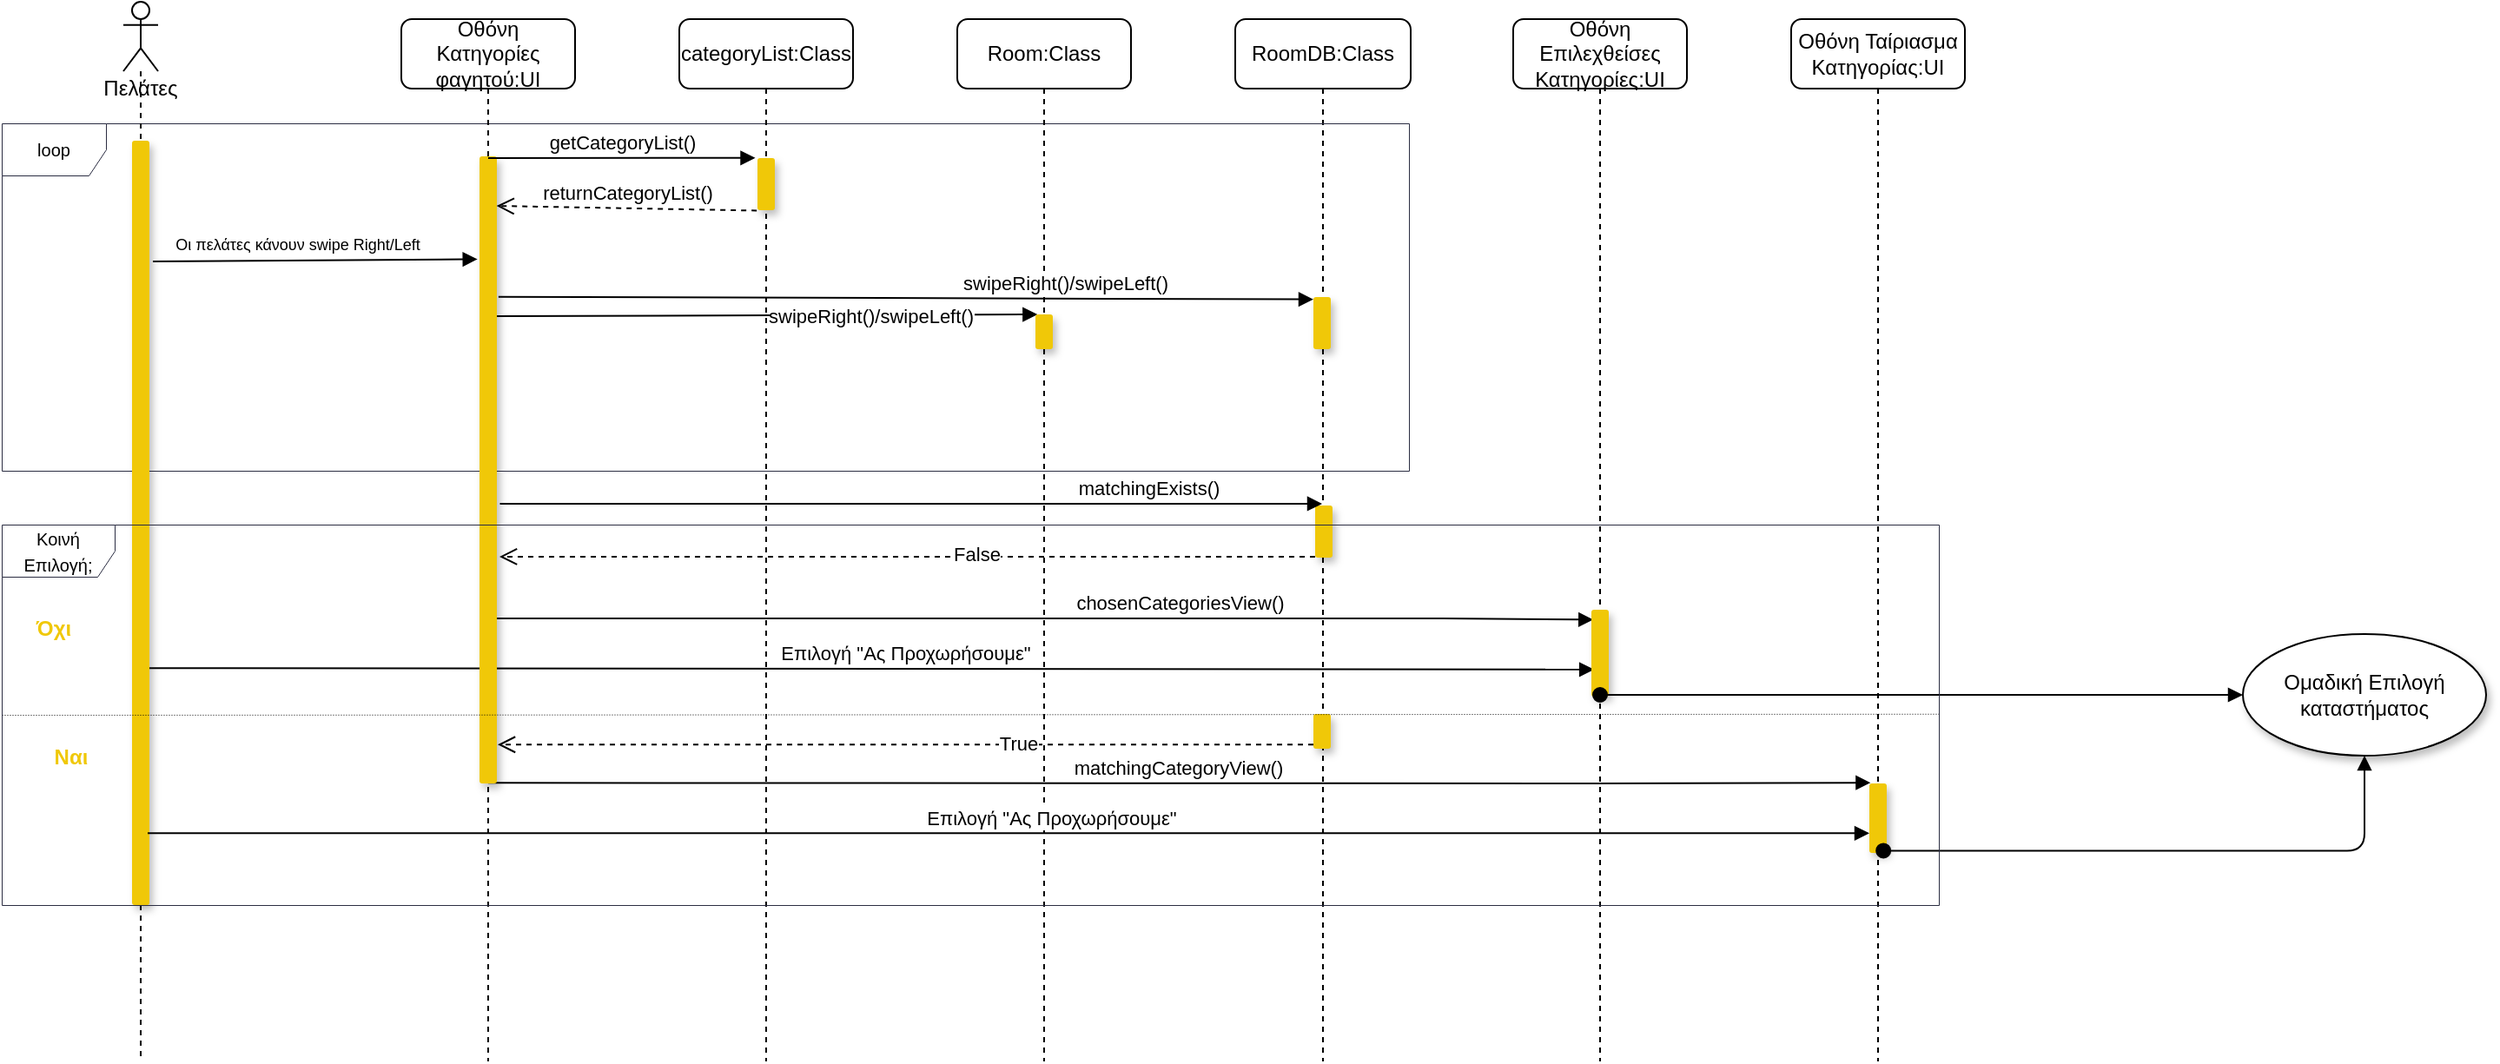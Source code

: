 <mxfile version="18.0.6" type="device"><diagram id="85n9MCKLyWOkD1KBOj8W" name="Page-1"><mxGraphModel dx="1026" dy="514" grid="1" gridSize="10" guides="1" tooltips="1" connect="1" arrows="1" fold="1" page="1" pageScale="1" pageWidth="850" pageHeight="1100" math="0" shadow="0"><root><mxCell id="0"/><mxCell id="1" parent="0"/><mxCell id="Uk8tp1k5X_rzeoAR5KRW-8" value="RoomDB:Class" style="shape=umlLifeline;perimeter=lifelinePerimeter;whiteSpace=wrap;html=1;container=1;collapsible=0;recursiveResize=0;outlineConnect=0;rounded=1;shadow=0;fillColor=#FFFFFF;" parent="1" vertex="1"><mxGeometry x="790" y="80" width="101" height="600" as="geometry"/></mxCell><mxCell id="Uk8tp1k5X_rzeoAR5KRW-9" value="" style="html=1;points=[];perimeter=orthogonalPerimeter;rounded=1;shadow=1;fillColor=#F0C808;strokeColor=none;" parent="Uk8tp1k5X_rzeoAR5KRW-8" vertex="1"><mxGeometry x="45" y="160" width="10" height="30" as="geometry"/></mxCell><mxCell id="FBwJq-b1y26BycoNxcVY-2" value="" style="html=1;points=[];perimeter=orthogonalPerimeter;rounded=1;shadow=1;fillColor=#F0C808;strokeColor=none;" parent="Uk8tp1k5X_rzeoAR5KRW-8" vertex="1"><mxGeometry x="46" y="280" width="10" height="30" as="geometry"/></mxCell><mxCell id="FBwJq-b1y26BycoNxcVY-3" value="" style="html=1;points=[];perimeter=orthogonalPerimeter;rounded=1;shadow=1;fillColor=#F0C808;strokeColor=none;" parent="Uk8tp1k5X_rzeoAR5KRW-8" vertex="1"><mxGeometry x="45" y="400" width="10" height="20" as="geometry"/></mxCell><mxCell id="Uk8tp1k5X_rzeoAR5KRW-26" value="loop" style="shape=umlFrame;whiteSpace=wrap;html=1;rounded=0;shadow=0;fontSize=10;strokeColor=#2B2D42;strokeWidth=0.5;fillColor=#FFFFFF;" parent="Uk8tp1k5X_rzeoAR5KRW-8" vertex="1"><mxGeometry x="-710" y="60" width="810" height="200" as="geometry"/></mxCell><mxCell id="Uk8tp1k5X_rzeoAR5KRW-21" value="matchingCategoryView()" style="html=1;verticalAlign=bottom;endArrow=block;rounded=0;exitX=0.5;exitY=0.999;exitDx=0;exitDy=0;exitPerimeter=0;entryX=0.07;entryY=-0.01;entryDx=0;entryDy=0;entryPerimeter=0;" parent="1" source="XRrD7QAyap270jk9nW-0-9" target="XRrD7QAyap270jk9nW-0-28" edge="1"><mxGeometry x="-0.001" width="80" relative="1" as="geometry"><mxPoint x="450" y="520.0" as="sourcePoint"/><mxPoint x="1150" y="520" as="targetPoint"/><Array as="points"><mxPoint x="995" y="520"/></Array><mxPoint as="offset"/></mxGeometry></mxCell><mxCell id="XRrD7QAyap270jk9nW-0-30" value="&lt;font style=&quot;font-size: 11px;&quot;&gt;&amp;nbsp;Επιλογή &quot;Ας Προχωρήσουμε&quot;&amp;nbsp;&lt;/font&gt;" style="html=1;verticalAlign=bottom;endArrow=block;rounded=0;entryX=0.157;entryY=0.688;entryDx=0;entryDy=0;entryPerimeter=0;exitX=0.9;exitY=0.69;exitDx=0;exitDy=0;exitPerimeter=0;" parent="1" source="XRrD7QAyap270jk9nW-0-14" target="XRrD7QAyap270jk9nW-0-23" edge="1"><mxGeometry x="0.049" width="80" relative="1" as="geometry"><mxPoint x="170" y="454" as="sourcePoint"/><mxPoint x="628" y="520.0" as="targetPoint"/><mxPoint as="offset"/></mxGeometry></mxCell><mxCell id="XRrD7QAyap270jk9nW-0-24" value="chosenCategoriesView()" style="html=1;verticalAlign=bottom;endArrow=block;rounded=0;entryX=0.113;entryY=0.114;entryDx=0;entryDy=0;entryPerimeter=0;" parent="1" source="XRrD7QAyap270jk9nW-0-9" target="XRrD7QAyap270jk9nW-0-23" edge="1"><mxGeometry x="0.245" width="80" relative="1" as="geometry"><mxPoint x="700" y="380" as="sourcePoint"/><mxPoint x="965" y="380.04" as="targetPoint"/><Array as="points"><mxPoint x="910" y="425"/></Array><mxPoint as="offset"/></mxGeometry></mxCell><mxCell id="XRrD7QAyap270jk9nW-0-18" value="swipeRight()/swipeLeft()" style="html=1;verticalAlign=bottom;endArrow=block;rounded=0;entryX=0.118;entryY=0.001;entryDx=0;entryDy=0;entryPerimeter=0;exitX=0.95;exitY=0.255;exitDx=0;exitDy=0;exitPerimeter=0;" parent="1" source="XRrD7QAyap270jk9nW-0-9" target="XRrD7QAyap270jk9nW-0-17" edge="1"><mxGeometry x="0.383" y="-10" width="80" relative="1" as="geometry"><mxPoint x="360" y="261" as="sourcePoint"/><mxPoint x="670" y="279" as="targetPoint"/><mxPoint as="offset"/></mxGeometry></mxCell><mxCell id="XRrD7QAyap270jk9nW-0-15" value="&lt;font style=&quot;font-size: 9px;&quot;&gt;Οι πελάτες κάνουν swipe Right/Left&lt;/font&gt;" style="html=1;verticalAlign=bottom;endArrow=block;rounded=0;exitX=1.2;exitY=0.158;exitDx=0;exitDy=0;exitPerimeter=0;entryX=-0.114;entryY=0.164;entryDx=0;entryDy=0;entryPerimeter=0;" parent="1" source="XRrD7QAyap270jk9nW-0-14" target="XRrD7QAyap270jk9nW-0-9" edge="1"><mxGeometry x="-0.104" y="1" width="80" relative="1" as="geometry"><mxPoint x="170" y="230" as="sourcePoint"/><mxPoint x="291.28" y="230" as="targetPoint"/><mxPoint as="offset"/></mxGeometry></mxCell><mxCell id="XRrD7QAyap270jk9nW-0-4" value="Οθόνη Κατηγορίες φαγητού:UI" style="shape=umlLifeline;perimeter=lifelinePerimeter;whiteSpace=wrap;html=1;container=1;collapsible=0;recursiveResize=0;outlineConnect=0;rounded=1;shadow=0;fillColor=#FFFFFF;" parent="1" vertex="1"><mxGeometry x="310" y="80" width="100" height="600" as="geometry"/></mxCell><mxCell id="XRrD7QAyap270jk9nW-0-9" value="" style="html=1;points=[];perimeter=orthogonalPerimeter;rounded=1;shadow=1;fillColor=#F0C808;strokeColor=none;" parent="XRrD7QAyap270jk9nW-0-4" vertex="1"><mxGeometry x="45" y="79" width="10" height="361" as="geometry"/></mxCell><mxCell id="XRrD7QAyap270jk9nW-0-5" value="categoryList:Class" style="shape=umlLifeline;perimeter=lifelinePerimeter;whiteSpace=wrap;html=1;container=1;collapsible=0;recursiveResize=0;outlineConnect=0;rounded=1;shadow=0;fillColor=#FFFFFF;" parent="1" vertex="1"><mxGeometry x="470" y="80" width="100" height="600" as="geometry"/></mxCell><mxCell id="XRrD7QAyap270jk9nW-0-11" value="" style="html=1;points=[];perimeter=orthogonalPerimeter;rounded=1;shadow=1;fillColor=#F0C808;strokeColor=none;" parent="XRrD7QAyap270jk9nW-0-5" vertex="1"><mxGeometry x="45" y="80" width="10" height="30" as="geometry"/></mxCell><mxCell id="XRrD7QAyap270jk9nW-0-6" value="Room:Class" style="shape=umlLifeline;perimeter=lifelinePerimeter;whiteSpace=wrap;html=1;container=1;collapsible=0;recursiveResize=0;outlineConnect=0;rounded=1;shadow=0;fillColor=#FFFFFF;" parent="1" vertex="1"><mxGeometry x="630" y="80" width="100" height="600" as="geometry"/></mxCell><mxCell id="XRrD7QAyap270jk9nW-0-17" value="" style="html=1;points=[];perimeter=orthogonalPerimeter;rounded=1;shadow=1;fillColor=#F0C808;strokeColor=none;" parent="XRrD7QAyap270jk9nW-0-6" vertex="1"><mxGeometry x="45" y="170" width="10" height="20" as="geometry"/></mxCell><mxCell id="XRrD7QAyap270jk9nW-0-8" value="Οθόνη Επιλεχθείσες Κατηγορίες:UI" style="shape=umlLifeline;perimeter=lifelinePerimeter;whiteSpace=wrap;html=1;container=1;collapsible=0;recursiveResize=0;outlineConnect=0;rounded=1;shadow=0;fillColor=#FFFFFF;" parent="1" vertex="1"><mxGeometry x="950" y="80" width="100" height="600" as="geometry"/></mxCell><mxCell id="XRrD7QAyap270jk9nW-0-23" value="" style="html=1;points=[];perimeter=orthogonalPerimeter;rounded=1;shadow=1;fillColor=#F0C808;strokeColor=none;" parent="XRrD7QAyap270jk9nW-0-8" vertex="1"><mxGeometry x="45" y="340" width="10" height="50" as="geometry"/></mxCell><mxCell id="XRrD7QAyap270jk9nW-0-10" value="getCategoryList()" style="html=1;verticalAlign=bottom;endArrow=block;rounded=0;entryX=-0.125;entryY=-0.004;entryDx=0;entryDy=0;entryPerimeter=0;" parent="1" target="XRrD7QAyap270jk9nW-0-11" edge="1"><mxGeometry width="80" relative="1" as="geometry"><mxPoint x="360" y="160" as="sourcePoint"/><mxPoint x="530" y="160" as="targetPoint"/><mxPoint as="offset"/><Array as="points"/></mxGeometry></mxCell><mxCell id="XRrD7QAyap270jk9nW-0-12" value="returnCategoryList()" style="html=1;verticalAlign=bottom;endArrow=open;dashed=1;endSize=8;rounded=0;entryX=0.983;entryY=0.079;entryDx=0;entryDy=0;entryPerimeter=0;exitX=-0.042;exitY=1.008;exitDx=0;exitDy=0;exitPerimeter=0;" parent="1" source="XRrD7QAyap270jk9nW-0-11" target="XRrD7QAyap270jk9nW-0-9" edge="1"><mxGeometry relative="1" as="geometry"><mxPoint x="510" y="182" as="sourcePoint"/><mxPoint x="380" y="180" as="targetPoint"/><Array as="points"/></mxGeometry></mxCell><mxCell id="XRrD7QAyap270jk9nW-0-13" value="Πελάτες" style="shape=umlLifeline;participant=umlActor;perimeter=lifelinePerimeter;whiteSpace=wrap;html=1;container=1;collapsible=0;recursiveResize=0;verticalAlign=top;spacingTop=36;outlineConnect=0;" parent="1" vertex="1"><mxGeometry x="150" y="70" width="20" height="610" as="geometry"/></mxCell><mxCell id="XRrD7QAyap270jk9nW-0-14" value="" style="html=1;points=[];perimeter=orthogonalPerimeter;strokeColor=none;fillColor=#F0C808;shadow=1;rounded=1;" parent="XRrD7QAyap270jk9nW-0-13" vertex="1"><mxGeometry x="5" y="80" width="10" height="440" as="geometry"/></mxCell><mxCell id="XRrD7QAyap270jk9nW-0-27" value="Οθόνη Ταίριασμα Κατηγορίας:UI" style="shape=umlLifeline;perimeter=lifelinePerimeter;whiteSpace=wrap;html=1;container=1;collapsible=0;recursiveResize=0;outlineConnect=0;rounded=1;shadow=0;fillColor=#FFFFFF;" parent="1" vertex="1"><mxGeometry x="1110" y="80" width="100" height="600" as="geometry"/></mxCell><mxCell id="XRrD7QAyap270jk9nW-0-28" value="" style="html=1;points=[];perimeter=orthogonalPerimeter;rounded=1;shadow=1;fillColor=#F0C808;strokeColor=none;" parent="XRrD7QAyap270jk9nW-0-27" vertex="1"><mxGeometry x="45" y="440" width="10" height="40" as="geometry"/></mxCell><mxCell id="XRrD7QAyap270jk9nW-0-32" value="" style="html=1;verticalAlign=bottom;startArrow=oval;startFill=1;endArrow=block;startSize=8;rounded=0;entryX=0;entryY=0.5;entryDx=0;entryDy=0;" parent="1" target="FBwJq-b1y26BycoNxcVY-4" edge="1"><mxGeometry width="60" relative="1" as="geometry"><mxPoint x="1000" y="469" as="sourcePoint"/><mxPoint x="1370" y="465" as="targetPoint"/><Array as="points"/></mxGeometry></mxCell><mxCell id="Uk8tp1k5X_rzeoAR5KRW-1" value="&lt;font style=&quot;font-size: 11px;&quot;&gt;swipeRight()/swipeLeft()&lt;/font&gt;" style="html=1;verticalAlign=bottom;endArrow=block;rounded=0;exitX=1.093;exitY=0.224;exitDx=0;exitDy=0;exitPerimeter=0;entryX=0;entryY=0.044;entryDx=0;entryDy=0;entryPerimeter=0;" parent="1" source="XRrD7QAyap270jk9nW-0-9" target="Uk8tp1k5X_rzeoAR5KRW-9" edge="1"><mxGeometry x="0.393" width="80" relative="1" as="geometry"><mxPoint x="370" y="240" as="sourcePoint"/><mxPoint x="554.59" y="230.002" as="targetPoint"/><mxPoint as="offset"/></mxGeometry></mxCell><mxCell id="Uk8tp1k5X_rzeoAR5KRW-15" value="" style="html=1;verticalAlign=bottom;endArrow=open;dashed=1;endSize=8;rounded=0;entryX=1.15;entryY=0.619;entryDx=0;entryDy=0;entryPerimeter=0;" parent="1" edge="1"><mxGeometry relative="1" as="geometry"><mxPoint x="836" y="389.459" as="sourcePoint"/><mxPoint x="366.5" y="389.459" as="targetPoint"/><Array as="points"/></mxGeometry></mxCell><mxCell id="Uk8tp1k5X_rzeoAR5KRW-16" value="False" style="edgeLabel;html=1;align=center;verticalAlign=middle;resizable=0;points=[];fontSize=11;" parent="Uk8tp1k5X_rzeoAR5KRW-15" vertex="1" connectable="0"><mxGeometry x="-0.179" y="-1" relative="1" as="geometry"><mxPoint x="-3" y="-1" as="offset"/></mxGeometry></mxCell><mxCell id="Uk8tp1k5X_rzeoAR5KRW-14" value="matchingExists()" style="html=1;verticalAlign=bottom;endArrow=block;rounded=0;exitX=1.176;exitY=0.554;exitDx=0;exitDy=0;exitPerimeter=0;" parent="1" source="XRrD7QAyap270jk9nW-0-9" target="Uk8tp1k5X_rzeoAR5KRW-8" edge="1"><mxGeometry x="0.577" width="80" relative="1" as="geometry"><mxPoint x="365.43" y="350.472" as="sourcePoint"/><mxPoint x="670" y="370" as="targetPoint"/><mxPoint as="offset"/></mxGeometry></mxCell><mxCell id="Uk8tp1k5X_rzeoAR5KRW-20" value="" style="endArrow=none;html=1;rounded=0;fontSize=10;strokeWidth=0.5;entryX=1.001;entryY=0.447;entryDx=0;entryDy=0;entryPerimeter=0;exitX=0;exitY=0.5;exitDx=0;exitDy=0;exitPerimeter=0;dashed=1;dashPattern=1 2;" parent="1" source="XRrD7QAyap270jk9nW-0-33" edge="1"><mxGeometry width="50" height="50" relative="1" as="geometry"><mxPoint x="285.91" y="479.108" as="sourcePoint"/><mxPoint x="1195.91" y="479.879" as="targetPoint"/></mxGeometry></mxCell><mxCell id="Uk8tp1k5X_rzeoAR5KRW-22" value="&lt;font style=&quot;font-size: 11px;&quot;&gt;&amp;nbsp;Επιλογή &quot;Ας Προχωρήσουμε&quot;&amp;nbsp;&lt;/font&gt;" style="html=1;verticalAlign=bottom;endArrow=block;rounded=0;exitX=0.9;exitY=0.906;exitDx=0;exitDy=0;exitPerimeter=0;" parent="1" source="XRrD7QAyap270jk9nW-0-14" target="XRrD7QAyap270jk9nW-0-28" edge="1"><mxGeometry x="0.049" width="80" relative="1" as="geometry"><mxPoint x="170" y="550" as="sourcePoint"/><mxPoint x="1089.83" y="550" as="targetPoint"/><mxPoint as="offset"/></mxGeometry></mxCell><mxCell id="Uk8tp1k5X_rzeoAR5KRW-23" value="" style="html=1;verticalAlign=bottom;startArrow=oval;startFill=1;endArrow=block;startSize=8;rounded=1;exitX=0.809;exitY=0.968;exitDx=0;exitDy=0;exitPerimeter=0;edgeStyle=orthogonalEdgeStyle;entryX=0.5;entryY=1;entryDx=0;entryDy=0;" parent="1" source="XRrD7QAyap270jk9nW-0-28" target="FBwJq-b1y26BycoNxcVY-4" edge="1"><mxGeometry width="60" relative="1" as="geometry"><mxPoint x="1010" y="480.0" as="sourcePoint"/><mxPoint x="1390" y="500" as="targetPoint"/></mxGeometry></mxCell><mxCell id="Uk8tp1k5X_rzeoAR5KRW-24" value="&lt;b&gt;&lt;font style=&quot;font-size: 12px;&quot; color=&quot;#f0c808&quot;&gt;Όχι&lt;/font&gt;&lt;/b&gt;" style="text;html=1;strokeColor=none;fillColor=none;align=center;verticalAlign=middle;whiteSpace=wrap;rounded=0;shadow=0;fontSize=10;" parent="1" vertex="1"><mxGeometry x="80" y="416" width="60" height="30" as="geometry"/></mxCell><mxCell id="Uk8tp1k5X_rzeoAR5KRW-25" value="&lt;b&gt;&lt;font style=&quot;font-size: 12px;&quot; color=&quot;#f0c808&quot;&gt;Ναι&lt;/font&gt;&lt;/b&gt;" style="text;html=1;strokeColor=none;fillColor=none;align=center;verticalAlign=middle;whiteSpace=wrap;rounded=0;shadow=0;fontSize=10;" parent="1" vertex="1"><mxGeometry x="90" y="490" width="60" height="30" as="geometry"/></mxCell><mxCell id="Uk8tp1k5X_rzeoAR5KRW-28" value="" style="html=1;verticalAlign=bottom;endArrow=open;dashed=1;endSize=8;rounded=0;entryX=1.05;entryY=0.938;entryDx=0;entryDy=0;entryPerimeter=0;" parent="1" source="FBwJq-b1y26BycoNxcVY-3" target="XRrD7QAyap270jk9nW-0-9" edge="1"><mxGeometry relative="1" as="geometry"><mxPoint x="685" y="504.412" as="sourcePoint"/><mxPoint x="375.75" y="504.412" as="targetPoint"/><Array as="points"/></mxGeometry></mxCell><mxCell id="Uk8tp1k5X_rzeoAR5KRW-29" value="True" style="edgeLabel;html=1;align=center;verticalAlign=middle;resizable=0;points=[];fontSize=11;" parent="Uk8tp1k5X_rzeoAR5KRW-28" vertex="1" connectable="0"><mxGeometry x="-0.179" y="-1" relative="1" as="geometry"><mxPoint x="22" as="offset"/></mxGeometry></mxCell><mxCell id="FBwJq-b1y26BycoNxcVY-4" value="Ομαδική Επιλογή καταστήματος" style="ellipse;whiteSpace=wrap;html=1;shadow=1;" parent="1" vertex="1"><mxGeometry x="1370" y="434" width="140" height="70" as="geometry"/></mxCell><mxCell id="XRrD7QAyap270jk9nW-0-33" value="&lt;font style=&quot;font-size: 10px;&quot;&gt;Κοινή Επιλογή;&lt;/font&gt;" style="shape=umlFrame;whiteSpace=wrap;html=1;rounded=1;shadow=0;sketch=0;fillColor=#FFFFFF;strokeWidth=0.5;strokeColor=#2B2D42;width=65;height=30;" parent="1" vertex="1"><mxGeometry x="80" y="371" width="1115" height="219" as="geometry"/></mxCell></root></mxGraphModel></diagram></mxfile>